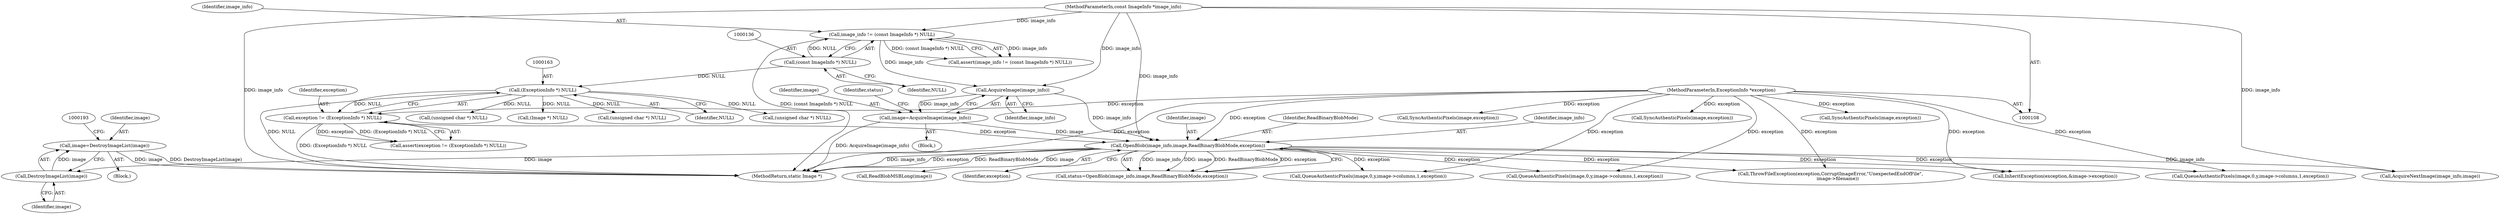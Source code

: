 digraph "0_ImageMagick_3007531bfd326c5c1e29cd41d2cd80c166de8528@pointer" {
"1000187" [label="(Call,image=DestroyImageList(image))"];
"1000189" [label="(Call,DestroyImageList(image))"];
"1000177" [label="(Call,OpenBlob(image_info,image,ReadBinaryBlobMode,exception))"];
"1000173" [label="(Call,AcquireImage(image_info))"];
"1000133" [label="(Call,image_info != (const ImageInfo *) NULL)"];
"1000109" [label="(MethodParameterIn,const ImageInfo *image_info)"];
"1000135" [label="(Call,(const ImageInfo *) NULL)"];
"1000171" [label="(Call,image=AcquireImage(image_info))"];
"1000160" [label="(Call,exception != (ExceptionInfo *) NULL)"];
"1000110" [label="(MethodParameterIn,ExceptionInfo *exception)"];
"1000162" [label="(Call,(ExceptionInfo *) NULL)"];
"1000175" [label="(Call,status=OpenBlob(image_info,image,ReadBinaryBlobMode,exception))"];
"1000111" [label="(Block,)"];
"1000161" [label="(Identifier,exception)"];
"1001217" [label="(Call,SyncAuthenticPixels(image,exception))"];
"1000207" [label="(Call,ReadBlobMSBLong(image))"];
"1000160" [label="(Call,exception != (ExceptionInfo *) NULL)"];
"1001676" [label="(MethodReturn,static Image *)"];
"1001084" [label="(Call,QueueAuthenticPixels(image,0,y,image->columns,1,exception))"];
"1000172" [label="(Identifier,image)"];
"1000162" [label="(Call,(ExceptionInfo *) NULL)"];
"1000159" [label="(Call,assert(exception != (ExceptionInfo *) NULL))"];
"1001387" [label="(Call,QueueAuthenticPixels(image,0,y,image->columns,1,exception))"];
"1000132" [label="(Call,assert(image_info != (const ImageInfo *) NULL))"];
"1000180" [label="(Identifier,ReadBinaryBlobMode)"];
"1000171" [label="(Call,image=AcquireImage(image_info))"];
"1000134" [label="(Identifier,image_info)"];
"1001533" [label="(Call,SyncAuthenticPixels(image,exception))"];
"1000173" [label="(Call,AcquireImage(image_info))"];
"1000189" [label="(Call,DestroyImageList(image))"];
"1001585" [label="(Call,ThrowFileException(exception,CorruptImageError,\"UnexpectedEndOfFile\",\n          image->filename))"];
"1000186" [label="(Block,)"];
"1000174" [label="(Identifier,image_info)"];
"1000110" [label="(MethodParameterIn,ExceptionInfo *exception)"];
"1000736" [label="(Call,InheritException(exception,&image->exception))"];
"1000176" [label="(Identifier,status)"];
"1001271" [label="(Call,QueueAuthenticPixels(image,0,y,image->columns,1,exception))"];
"1000181" [label="(Identifier,exception)"];
"1000135" [label="(Call,(const ImageInfo *) NULL)"];
"1000485" [label="(Call,(unsigned char *) NULL)"];
"1000133" [label="(Call,image_info != (const ImageInfo *) NULL)"];
"1000187" [label="(Call,image=DestroyImageList(image))"];
"1000188" [label="(Identifier,image)"];
"1000192" [label="(Call,(Image *) NULL)"];
"1000647" [label="(Call,(unsigned char *) NULL)"];
"1000190" [label="(Identifier,image)"];
"1000109" [label="(MethodParameterIn,const ImageInfo *image_info)"];
"1000178" [label="(Identifier,image_info)"];
"1000177" [label="(Call,OpenBlob(image_info,image,ReadBinaryBlobMode,exception))"];
"1001627" [label="(Call,AcquireNextImage(image_info,image))"];
"1001327" [label="(Call,SyncAuthenticPixels(image,exception))"];
"1000164" [label="(Identifier,NULL)"];
"1000822" [label="(Call,(unsigned char *) NULL)"];
"1000179" [label="(Identifier,image)"];
"1000137" [label="(Identifier,NULL)"];
"1000187" -> "1000186"  [label="AST: "];
"1000187" -> "1000189"  [label="CFG: "];
"1000188" -> "1000187"  [label="AST: "];
"1000189" -> "1000187"  [label="AST: "];
"1000193" -> "1000187"  [label="CFG: "];
"1000187" -> "1001676"  [label="DDG: image"];
"1000187" -> "1001676"  [label="DDG: DestroyImageList(image)"];
"1000189" -> "1000187"  [label="DDG: image"];
"1000189" -> "1000190"  [label="CFG: "];
"1000190" -> "1000189"  [label="AST: "];
"1000177" -> "1000189"  [label="DDG: image"];
"1000177" -> "1000175"  [label="AST: "];
"1000177" -> "1000181"  [label="CFG: "];
"1000178" -> "1000177"  [label="AST: "];
"1000179" -> "1000177"  [label="AST: "];
"1000180" -> "1000177"  [label="AST: "];
"1000181" -> "1000177"  [label="AST: "];
"1000175" -> "1000177"  [label="CFG: "];
"1000177" -> "1001676"  [label="DDG: image_info"];
"1000177" -> "1001676"  [label="DDG: exception"];
"1000177" -> "1001676"  [label="DDG: ReadBinaryBlobMode"];
"1000177" -> "1000175"  [label="DDG: image_info"];
"1000177" -> "1000175"  [label="DDG: image"];
"1000177" -> "1000175"  [label="DDG: ReadBinaryBlobMode"];
"1000177" -> "1000175"  [label="DDG: exception"];
"1000173" -> "1000177"  [label="DDG: image_info"];
"1000109" -> "1000177"  [label="DDG: image_info"];
"1000171" -> "1000177"  [label="DDG: image"];
"1000160" -> "1000177"  [label="DDG: exception"];
"1000110" -> "1000177"  [label="DDG: exception"];
"1000177" -> "1000207"  [label="DDG: image"];
"1000177" -> "1000736"  [label="DDG: exception"];
"1000177" -> "1001084"  [label="DDG: exception"];
"1000177" -> "1001271"  [label="DDG: exception"];
"1000177" -> "1001387"  [label="DDG: exception"];
"1000177" -> "1001585"  [label="DDG: exception"];
"1000177" -> "1001627"  [label="DDG: image_info"];
"1000173" -> "1000171"  [label="AST: "];
"1000173" -> "1000174"  [label="CFG: "];
"1000174" -> "1000173"  [label="AST: "];
"1000171" -> "1000173"  [label="CFG: "];
"1000173" -> "1000171"  [label="DDG: image_info"];
"1000133" -> "1000173"  [label="DDG: image_info"];
"1000109" -> "1000173"  [label="DDG: image_info"];
"1000133" -> "1000132"  [label="AST: "];
"1000133" -> "1000135"  [label="CFG: "];
"1000134" -> "1000133"  [label="AST: "];
"1000135" -> "1000133"  [label="AST: "];
"1000132" -> "1000133"  [label="CFG: "];
"1000133" -> "1001676"  [label="DDG: (const ImageInfo *) NULL"];
"1000133" -> "1000132"  [label="DDG: image_info"];
"1000133" -> "1000132"  [label="DDG: (const ImageInfo *) NULL"];
"1000109" -> "1000133"  [label="DDG: image_info"];
"1000135" -> "1000133"  [label="DDG: NULL"];
"1000109" -> "1000108"  [label="AST: "];
"1000109" -> "1001676"  [label="DDG: image_info"];
"1000109" -> "1001627"  [label="DDG: image_info"];
"1000135" -> "1000137"  [label="CFG: "];
"1000136" -> "1000135"  [label="AST: "];
"1000137" -> "1000135"  [label="AST: "];
"1000135" -> "1000162"  [label="DDG: NULL"];
"1000171" -> "1000111"  [label="AST: "];
"1000172" -> "1000171"  [label="AST: "];
"1000176" -> "1000171"  [label="CFG: "];
"1000171" -> "1001676"  [label="DDG: AcquireImage(image_info)"];
"1000160" -> "1000159"  [label="AST: "];
"1000160" -> "1000162"  [label="CFG: "];
"1000161" -> "1000160"  [label="AST: "];
"1000162" -> "1000160"  [label="AST: "];
"1000159" -> "1000160"  [label="CFG: "];
"1000160" -> "1001676"  [label="DDG: (ExceptionInfo *) NULL"];
"1000160" -> "1000159"  [label="DDG: exception"];
"1000160" -> "1000159"  [label="DDG: (ExceptionInfo *) NULL"];
"1000110" -> "1000160"  [label="DDG: exception"];
"1000162" -> "1000160"  [label="DDG: NULL"];
"1000110" -> "1000108"  [label="AST: "];
"1000110" -> "1001676"  [label="DDG: exception"];
"1000110" -> "1000736"  [label="DDG: exception"];
"1000110" -> "1001084"  [label="DDG: exception"];
"1000110" -> "1001217"  [label="DDG: exception"];
"1000110" -> "1001271"  [label="DDG: exception"];
"1000110" -> "1001327"  [label="DDG: exception"];
"1000110" -> "1001387"  [label="DDG: exception"];
"1000110" -> "1001533"  [label="DDG: exception"];
"1000110" -> "1001585"  [label="DDG: exception"];
"1000162" -> "1000164"  [label="CFG: "];
"1000163" -> "1000162"  [label="AST: "];
"1000164" -> "1000162"  [label="AST: "];
"1000162" -> "1001676"  [label="DDG: NULL"];
"1000162" -> "1000192"  [label="DDG: NULL"];
"1000162" -> "1000485"  [label="DDG: NULL"];
"1000162" -> "1000647"  [label="DDG: NULL"];
"1000162" -> "1000822"  [label="DDG: NULL"];
}
